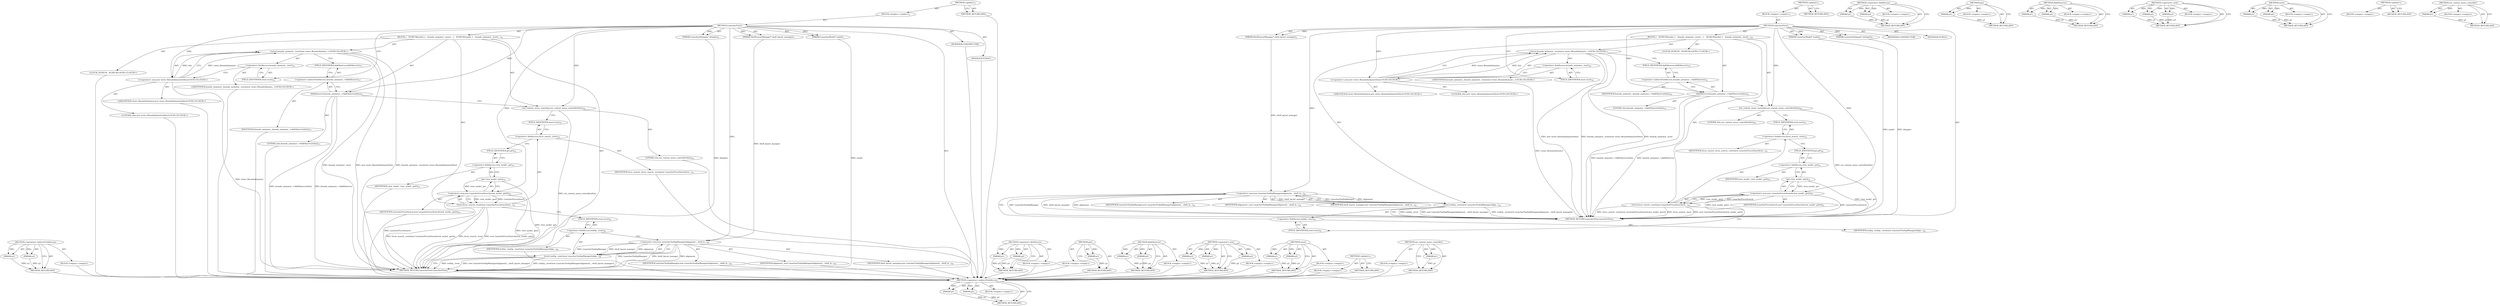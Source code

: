 digraph "set_context_menu_controller" {
vulnerable_100 [label=<(METHOD,&lt;operator&gt;.indirectFieldAccess)>];
vulnerable_101 [label=<(PARAM,p1)>];
vulnerable_102 [label=<(PARAM,p2)>];
vulnerable_103 [label=<(BLOCK,&lt;empty&gt;,&lt;empty&gt;)>];
vulnerable_104 [label=<(METHOD_RETURN,ANY)>];
vulnerable_6 [label=<(METHOD,&lt;global&gt;)<SUB>1</SUB>>];
vulnerable_7 [label=<(BLOCK,&lt;empty&gt;,&lt;empty&gt;)<SUB>1</SUB>>];
vulnerable_8 [label=<(METHOD,LauncherView)<SUB>1</SUB>>];
vulnerable_9 [label=<(PARAM,LauncherModel* model)<SUB>1</SUB>>];
vulnerable_10 [label=<(PARAM,LauncherDelegate* delegate)<SUB>2</SUB>>];
vulnerable_11 [label=<(PARAM,ShelfLayoutManager* shelf_layout_manager)<SUB>3</SUB>>];
vulnerable_12 [label=<(BLOCK,{
   DCHECK(model_);
   bounds_animator_.reset(...,{
   DCHECK(model_);
   bounds_animator_.reset(...)<SUB>14</SUB>>];
vulnerable_13 [label="<(LOCAL,DCHECK : DCHECK)<SUB>15</SUB>>"];
vulnerable_14 [label="<(reset,bounds_animator_.reset(new views::BoundsAnimato...)<SUB>16</SUB>>"];
vulnerable_15 [label=<(&lt;operator&gt;.fieldAccess,bounds_animator_.reset)<SUB>16</SUB>>];
vulnerable_16 [label="<(IDENTIFIER,bounds_animator_,bounds_animator_.reset(new views::BoundsAnimato...)<SUB>16</SUB>>"];
vulnerable_17 [label=<(FIELD_IDENTIFIER,reset,reset)<SUB>16</SUB>>];
vulnerable_18 [label="<(&lt;operator&gt;.new,new views::BoundsAnimator(this))<SUB>16</SUB>>"];
vulnerable_19 [label="<(IDENTIFIER,views::BoundsAnimator,new views::BoundsAnimator(this))<SUB>16</SUB>>"];
vulnerable_20 [label="<(LITERAL,this,new views::BoundsAnimator(this))<SUB>16</SUB>>"];
vulnerable_21 [label=<(AddObserver,bounds_animator_-&gt;AddObserver(this))<SUB>17</SUB>>];
vulnerable_22 [label=<(&lt;operator&gt;.indirectFieldAccess,bounds_animator_-&gt;AddObserver)<SUB>17</SUB>>];
vulnerable_23 [label=<(IDENTIFIER,bounds_animator_,bounds_animator_-&gt;AddObserver(this))<SUB>17</SUB>>];
vulnerable_24 [label=<(FIELD_IDENTIFIER,AddObserver,AddObserver)<SUB>17</SUB>>];
vulnerable_25 [label=<(LITERAL,this,bounds_animator_-&gt;AddObserver(this))<SUB>17</SUB>>];
vulnerable_26 [label=<(set_context_menu_controller,set_context_menu_controller(this))<SUB>18</SUB>>];
vulnerable_27 [label=<(LITERAL,this,set_context_menu_controller(this))<SUB>18</SUB>>];
vulnerable_28 [label=<(reset,focus_search_.reset(new LauncherFocusSearch(vie...)<SUB>19</SUB>>];
vulnerable_29 [label=<(&lt;operator&gt;.fieldAccess,focus_search_.reset)<SUB>19</SUB>>];
vulnerable_30 [label=<(IDENTIFIER,focus_search_,focus_search_.reset(new LauncherFocusSearch(vie...)<SUB>19</SUB>>];
vulnerable_31 [label=<(FIELD_IDENTIFIER,reset,reset)<SUB>19</SUB>>];
vulnerable_32 [label=<(&lt;operator&gt;.new,new LauncherFocusSearch(view_model_.get()))<SUB>19</SUB>>];
vulnerable_33 [label=<(IDENTIFIER,LauncherFocusSearch,new LauncherFocusSearch(view_model_.get()))<SUB>19</SUB>>];
vulnerable_34 [label=<(get,view_model_.get())<SUB>19</SUB>>];
vulnerable_35 [label=<(&lt;operator&gt;.fieldAccess,view_model_.get)<SUB>19</SUB>>];
vulnerable_36 [label=<(IDENTIFIER,view_model_,view_model_.get())<SUB>19</SUB>>];
vulnerable_37 [label=<(FIELD_IDENTIFIER,get,get)<SUB>19</SUB>>];
vulnerable_38 [label=<(reset,tooltip_.reset(new LauncherTooltipManager(align...)<SUB>20</SUB>>];
vulnerable_39 [label=<(&lt;operator&gt;.fieldAccess,tooltip_.reset)<SUB>20</SUB>>];
vulnerable_40 [label=<(IDENTIFIER,tooltip_,tooltip_.reset(new LauncherTooltipManager(align...)<SUB>20</SUB>>];
vulnerable_41 [label=<(FIELD_IDENTIFIER,reset,reset)<SUB>20</SUB>>];
vulnerable_42 [label=<(&lt;operator&gt;.new,new LauncherTooltipManager(alignment_, shelf_la...)<SUB>20</SUB>>];
vulnerable_43 [label=<(IDENTIFIER,LauncherTooltipManager,new LauncherTooltipManager(alignment_, shelf_la...)<SUB>20</SUB>>];
vulnerable_44 [label=<(IDENTIFIER,alignment_,new LauncherTooltipManager(alignment_, shelf_la...)<SUB>20</SUB>>];
vulnerable_45 [label=<(IDENTIFIER,shelf_layout_manager,new LauncherTooltipManager(alignment_, shelf_la...)<SUB>20</SUB>>];
vulnerable_46 [label=<(MODIFIER,CONSTRUCTOR)>];
vulnerable_47 [label=<(MODIFIER,PUBLIC)>];
vulnerable_48 [label=<(METHOD_RETURN,LauncherView.LauncherView)<SUB>1</SUB>>];
vulnerable_50 [label=<(METHOD_RETURN,ANY)<SUB>1</SUB>>];
vulnerable_84 [label=<(METHOD,&lt;operator&gt;.fieldAccess)>];
vulnerable_85 [label=<(PARAM,p1)>];
vulnerable_86 [label=<(PARAM,p2)>];
vulnerable_87 [label=<(BLOCK,&lt;empty&gt;,&lt;empty&gt;)>];
vulnerable_88 [label=<(METHOD_RETURN,ANY)>];
vulnerable_109 [label=<(METHOD,get)>];
vulnerable_110 [label=<(PARAM,p1)>];
vulnerable_111 [label=<(BLOCK,&lt;empty&gt;,&lt;empty&gt;)>];
vulnerable_112 [label=<(METHOD_RETURN,ANY)>];
vulnerable_95 [label=<(METHOD,AddObserver)>];
vulnerable_96 [label=<(PARAM,p1)>];
vulnerable_97 [label=<(PARAM,p2)>];
vulnerable_98 [label=<(BLOCK,&lt;empty&gt;,&lt;empty&gt;)>];
vulnerable_99 [label=<(METHOD_RETURN,ANY)>];
vulnerable_89 [label=<(METHOD,&lt;operator&gt;.new)>];
vulnerable_90 [label=<(PARAM,p1)>];
vulnerable_91 [label=<(PARAM,p2)>];
vulnerable_92 [label=<(PARAM,p3)>];
vulnerable_93 [label=<(BLOCK,&lt;empty&gt;,&lt;empty&gt;)>];
vulnerable_94 [label=<(METHOD_RETURN,ANY)>];
vulnerable_79 [label=<(METHOD,reset)>];
vulnerable_80 [label=<(PARAM,p1)>];
vulnerable_81 [label=<(PARAM,p2)>];
vulnerable_82 [label=<(BLOCK,&lt;empty&gt;,&lt;empty&gt;)>];
vulnerable_83 [label=<(METHOD_RETURN,ANY)>];
vulnerable_73 [label=<(METHOD,&lt;global&gt;)<SUB>1</SUB>>];
vulnerable_74 [label=<(BLOCK,&lt;empty&gt;,&lt;empty&gt;)>];
vulnerable_75 [label=<(METHOD_RETURN,ANY)>];
vulnerable_105 [label=<(METHOD,set_context_menu_controller)>];
vulnerable_106 [label=<(PARAM,p1)>];
vulnerable_107 [label=<(BLOCK,&lt;empty&gt;,&lt;empty&gt;)>];
vulnerable_108 [label=<(METHOD_RETURN,ANY)>];
fixed_100 [label=<(METHOD,&lt;operator&gt;.indirectFieldAccess)>];
fixed_101 [label=<(PARAM,p1)>];
fixed_102 [label=<(PARAM,p2)>];
fixed_103 [label=<(BLOCK,&lt;empty&gt;,&lt;empty&gt;)>];
fixed_104 [label=<(METHOD_RETURN,ANY)>];
fixed_6 [label=<(METHOD,&lt;global&gt;)<SUB>1</SUB>>];
fixed_7 [label=<(BLOCK,&lt;empty&gt;,&lt;empty&gt;)<SUB>1</SUB>>];
fixed_8 [label=<(METHOD,LauncherView)<SUB>1</SUB>>];
fixed_9 [label=<(PARAM,LauncherModel* model)<SUB>1</SUB>>];
fixed_10 [label=<(PARAM,LauncherDelegate* delegate)<SUB>2</SUB>>];
fixed_11 [label=<(PARAM,ShelfLayoutManager* shelf_layout_manager)<SUB>3</SUB>>];
fixed_12 [label=<(BLOCK,{
   DCHECK(model_);
   bounds_animator_.reset(...,{
   DCHECK(model_);
   bounds_animator_.reset(...)<SUB>16</SUB>>];
fixed_13 [label="<(LOCAL,DCHECK : DCHECK)<SUB>17</SUB>>"];
fixed_14 [label="<(reset,bounds_animator_.reset(new views::BoundsAnimato...)<SUB>18</SUB>>"];
fixed_15 [label=<(&lt;operator&gt;.fieldAccess,bounds_animator_.reset)<SUB>18</SUB>>];
fixed_16 [label="<(IDENTIFIER,bounds_animator_,bounds_animator_.reset(new views::BoundsAnimato...)<SUB>18</SUB>>"];
fixed_17 [label=<(FIELD_IDENTIFIER,reset,reset)<SUB>18</SUB>>];
fixed_18 [label="<(&lt;operator&gt;.new,new views::BoundsAnimator(this))<SUB>18</SUB>>"];
fixed_19 [label="<(IDENTIFIER,views::BoundsAnimator,new views::BoundsAnimator(this))<SUB>18</SUB>>"];
fixed_20 [label="<(LITERAL,this,new views::BoundsAnimator(this))<SUB>18</SUB>>"];
fixed_21 [label=<(AddObserver,bounds_animator_-&gt;AddObserver(this))<SUB>19</SUB>>];
fixed_22 [label=<(&lt;operator&gt;.indirectFieldAccess,bounds_animator_-&gt;AddObserver)<SUB>19</SUB>>];
fixed_23 [label=<(IDENTIFIER,bounds_animator_,bounds_animator_-&gt;AddObserver(this))<SUB>19</SUB>>];
fixed_24 [label=<(FIELD_IDENTIFIER,AddObserver,AddObserver)<SUB>19</SUB>>];
fixed_25 [label=<(LITERAL,this,bounds_animator_-&gt;AddObserver(this))<SUB>19</SUB>>];
fixed_26 [label=<(set_context_menu_controller,set_context_menu_controller(this))<SUB>20</SUB>>];
fixed_27 [label=<(LITERAL,this,set_context_menu_controller(this))<SUB>20</SUB>>];
fixed_28 [label=<(reset,focus_search_.reset(new LauncherFocusSearch(vie...)<SUB>21</SUB>>];
fixed_29 [label=<(&lt;operator&gt;.fieldAccess,focus_search_.reset)<SUB>21</SUB>>];
fixed_30 [label=<(IDENTIFIER,focus_search_,focus_search_.reset(new LauncherFocusSearch(vie...)<SUB>21</SUB>>];
fixed_31 [label=<(FIELD_IDENTIFIER,reset,reset)<SUB>21</SUB>>];
fixed_32 [label=<(&lt;operator&gt;.new,new LauncherFocusSearch(view_model_.get()))<SUB>21</SUB>>];
fixed_33 [label=<(IDENTIFIER,LauncherFocusSearch,new LauncherFocusSearch(view_model_.get()))<SUB>21</SUB>>];
fixed_34 [label=<(get,view_model_.get())<SUB>21</SUB>>];
fixed_35 [label=<(&lt;operator&gt;.fieldAccess,view_model_.get)<SUB>21</SUB>>];
fixed_36 [label=<(IDENTIFIER,view_model_,view_model_.get())<SUB>21</SUB>>];
fixed_37 [label=<(FIELD_IDENTIFIER,get,get)<SUB>21</SUB>>];
fixed_38 [label=<(reset,tooltip_.reset(new LauncherTooltipManager(align...)<SUB>22</SUB>>];
fixed_39 [label=<(&lt;operator&gt;.fieldAccess,tooltip_.reset)<SUB>22</SUB>>];
fixed_40 [label=<(IDENTIFIER,tooltip_,tooltip_.reset(new LauncherTooltipManager(align...)<SUB>22</SUB>>];
fixed_41 [label=<(FIELD_IDENTIFIER,reset,reset)<SUB>22</SUB>>];
fixed_42 [label=<(&lt;operator&gt;.new,new LauncherTooltipManager(alignment_, shelf_la...)<SUB>22</SUB>>];
fixed_43 [label=<(IDENTIFIER,LauncherTooltipManager,new LauncherTooltipManager(alignment_, shelf_la...)<SUB>22</SUB>>];
fixed_44 [label=<(IDENTIFIER,alignment_,new LauncherTooltipManager(alignment_, shelf_la...)<SUB>22</SUB>>];
fixed_45 [label=<(IDENTIFIER,shelf_layout_manager,new LauncherTooltipManager(alignment_, shelf_la...)<SUB>22</SUB>>];
fixed_46 [label=<(MODIFIER,CONSTRUCTOR)>];
fixed_47 [label=<(MODIFIER,PUBLIC)>];
fixed_48 [label=<(METHOD_RETURN,LauncherView.LauncherView)<SUB>1</SUB>>];
fixed_50 [label=<(METHOD_RETURN,ANY)<SUB>1</SUB>>];
fixed_84 [label=<(METHOD,&lt;operator&gt;.fieldAccess)>];
fixed_85 [label=<(PARAM,p1)>];
fixed_86 [label=<(PARAM,p2)>];
fixed_87 [label=<(BLOCK,&lt;empty&gt;,&lt;empty&gt;)>];
fixed_88 [label=<(METHOD_RETURN,ANY)>];
fixed_109 [label=<(METHOD,get)>];
fixed_110 [label=<(PARAM,p1)>];
fixed_111 [label=<(BLOCK,&lt;empty&gt;,&lt;empty&gt;)>];
fixed_112 [label=<(METHOD_RETURN,ANY)>];
fixed_95 [label=<(METHOD,AddObserver)>];
fixed_96 [label=<(PARAM,p1)>];
fixed_97 [label=<(PARAM,p2)>];
fixed_98 [label=<(BLOCK,&lt;empty&gt;,&lt;empty&gt;)>];
fixed_99 [label=<(METHOD_RETURN,ANY)>];
fixed_89 [label=<(METHOD,&lt;operator&gt;.new)>];
fixed_90 [label=<(PARAM,p1)>];
fixed_91 [label=<(PARAM,p2)>];
fixed_92 [label=<(PARAM,p3)>];
fixed_93 [label=<(BLOCK,&lt;empty&gt;,&lt;empty&gt;)>];
fixed_94 [label=<(METHOD_RETURN,ANY)>];
fixed_79 [label=<(METHOD,reset)>];
fixed_80 [label=<(PARAM,p1)>];
fixed_81 [label=<(PARAM,p2)>];
fixed_82 [label=<(BLOCK,&lt;empty&gt;,&lt;empty&gt;)>];
fixed_83 [label=<(METHOD_RETURN,ANY)>];
fixed_73 [label=<(METHOD,&lt;global&gt;)<SUB>1</SUB>>];
fixed_74 [label=<(BLOCK,&lt;empty&gt;,&lt;empty&gt;)>];
fixed_75 [label=<(METHOD_RETURN,ANY)>];
fixed_105 [label=<(METHOD,set_context_menu_controller)>];
fixed_106 [label=<(PARAM,p1)>];
fixed_107 [label=<(BLOCK,&lt;empty&gt;,&lt;empty&gt;)>];
fixed_108 [label=<(METHOD_RETURN,ANY)>];
vulnerable_100 -> vulnerable_101  [key=0, label="AST: "];
vulnerable_100 -> vulnerable_101  [key=1, label="DDG: "];
vulnerable_100 -> vulnerable_103  [key=0, label="AST: "];
vulnerable_100 -> vulnerable_102  [key=0, label="AST: "];
vulnerable_100 -> vulnerable_102  [key=1, label="DDG: "];
vulnerable_100 -> vulnerable_104  [key=0, label="AST: "];
vulnerable_100 -> vulnerable_104  [key=1, label="CFG: "];
vulnerable_101 -> vulnerable_104  [key=0, label="DDG: p1"];
vulnerable_102 -> vulnerable_104  [key=0, label="DDG: p2"];
vulnerable_103 -> fixed_100  [key=0];
vulnerable_104 -> fixed_100  [key=0];
vulnerable_6 -> vulnerable_7  [key=0, label="AST: "];
vulnerable_6 -> vulnerable_50  [key=0, label="AST: "];
vulnerable_6 -> vulnerable_50  [key=1, label="CFG: "];
vulnerable_7 -> vulnerable_8  [key=0, label="AST: "];
vulnerable_8 -> vulnerable_9  [key=0, label="AST: "];
vulnerable_8 -> vulnerable_9  [key=1, label="DDG: "];
vulnerable_8 -> vulnerable_10  [key=0, label="AST: "];
vulnerable_8 -> vulnerable_10  [key=1, label="DDG: "];
vulnerable_8 -> vulnerable_11  [key=0, label="AST: "];
vulnerable_8 -> vulnerable_11  [key=1, label="DDG: "];
vulnerable_8 -> vulnerable_12  [key=0, label="AST: "];
vulnerable_8 -> vulnerable_46  [key=0, label="AST: "];
vulnerable_8 -> vulnerable_47  [key=0, label="AST: "];
vulnerable_8 -> vulnerable_48  [key=0, label="AST: "];
vulnerable_8 -> vulnerable_17  [key=0, label="CFG: "];
vulnerable_8 -> vulnerable_21  [key=0, label="DDG: "];
vulnerable_8 -> vulnerable_26  [key=0, label="DDG: "];
vulnerable_8 -> vulnerable_18  [key=0, label="DDG: "];
vulnerable_8 -> vulnerable_32  [key=0, label="DDG: "];
vulnerable_8 -> vulnerable_42  [key=0, label="DDG: "];
vulnerable_9 -> vulnerable_48  [key=0, label="DDG: model"];
vulnerable_10 -> vulnerable_48  [key=0, label="DDG: delegate"];
vulnerable_11 -> vulnerable_42  [key=0, label="DDG: shelf_layout_manager"];
vulnerable_12 -> vulnerable_13  [key=0, label="AST: "];
vulnerable_12 -> vulnerable_14  [key=0, label="AST: "];
vulnerable_12 -> vulnerable_21  [key=0, label="AST: "];
vulnerable_12 -> vulnerable_26  [key=0, label="AST: "];
vulnerable_12 -> vulnerable_28  [key=0, label="AST: "];
vulnerable_12 -> vulnerable_38  [key=0, label="AST: "];
vulnerable_13 -> fixed_100  [key=0];
vulnerable_14 -> vulnerable_15  [key=0, label="AST: "];
vulnerable_14 -> vulnerable_18  [key=0, label="AST: "];
vulnerable_14 -> vulnerable_24  [key=0, label="CFG: "];
vulnerable_14 -> vulnerable_48  [key=0, label="DDG: bounds_animator_.reset"];
vulnerable_14 -> vulnerable_48  [key=1, label="DDG: new views::BoundsAnimator(this)"];
vulnerable_14 -> vulnerable_48  [key=2, label="DDG: bounds_animator_.reset(new views::BoundsAnimator(this))"];
vulnerable_15 -> vulnerable_16  [key=0, label="AST: "];
vulnerable_15 -> vulnerable_17  [key=0, label="AST: "];
vulnerable_15 -> vulnerable_18  [key=0, label="CFG: "];
vulnerable_16 -> fixed_100  [key=0];
vulnerable_17 -> vulnerable_15  [key=0, label="CFG: "];
vulnerable_18 -> vulnerable_19  [key=0, label="AST: "];
vulnerable_18 -> vulnerable_20  [key=0, label="AST: "];
vulnerable_18 -> vulnerable_14  [key=0, label="CFG: "];
vulnerable_18 -> vulnerable_14  [key=1, label="DDG: views::BoundsAnimator"];
vulnerable_18 -> vulnerable_14  [key=2, label="DDG: this"];
vulnerable_18 -> vulnerable_48  [key=0, label="DDG: views::BoundsAnimator"];
vulnerable_19 -> fixed_100  [key=0];
vulnerable_20 -> fixed_100  [key=0];
vulnerable_21 -> vulnerable_22  [key=0, label="AST: "];
vulnerable_21 -> vulnerable_25  [key=0, label="AST: "];
vulnerable_21 -> vulnerable_26  [key=0, label="CFG: "];
vulnerable_21 -> vulnerable_48  [key=0, label="DDG: bounds_animator_-&gt;AddObserver"];
vulnerable_21 -> vulnerable_48  [key=1, label="DDG: bounds_animator_-&gt;AddObserver(this)"];
vulnerable_22 -> vulnerable_23  [key=0, label="AST: "];
vulnerable_22 -> vulnerable_24  [key=0, label="AST: "];
vulnerable_22 -> vulnerable_21  [key=0, label="CFG: "];
vulnerable_23 -> fixed_100  [key=0];
vulnerable_24 -> vulnerable_22  [key=0, label="CFG: "];
vulnerable_25 -> fixed_100  [key=0];
vulnerable_26 -> vulnerable_27  [key=0, label="AST: "];
vulnerable_26 -> vulnerable_31  [key=0, label="CFG: "];
vulnerable_26 -> vulnerable_48  [key=0, label="DDG: set_context_menu_controller(this)"];
vulnerable_27 -> fixed_100  [key=0];
vulnerable_28 -> vulnerable_29  [key=0, label="AST: "];
vulnerable_28 -> vulnerable_32  [key=0, label="AST: "];
vulnerable_28 -> vulnerable_41  [key=0, label="CFG: "];
vulnerable_28 -> vulnerable_48  [key=0, label="DDG: focus_search_.reset"];
vulnerable_28 -> vulnerable_48  [key=1, label="DDG: new LauncherFocusSearch(view_model_.get())"];
vulnerable_28 -> vulnerable_48  [key=2, label="DDG: focus_search_.reset(new LauncherFocusSearch(view_model_.get()))"];
vulnerable_29 -> vulnerable_30  [key=0, label="AST: "];
vulnerable_29 -> vulnerable_31  [key=0, label="AST: "];
vulnerable_29 -> vulnerable_37  [key=0, label="CFG: "];
vulnerable_30 -> fixed_100  [key=0];
vulnerable_31 -> vulnerable_29  [key=0, label="CFG: "];
vulnerable_32 -> vulnerable_33  [key=0, label="AST: "];
vulnerable_32 -> vulnerable_34  [key=0, label="AST: "];
vulnerable_32 -> vulnerable_28  [key=0, label="CFG: "];
vulnerable_32 -> vulnerable_28  [key=1, label="DDG: LauncherFocusSearch"];
vulnerable_32 -> vulnerable_28  [key=2, label="DDG: view_model_.get()"];
vulnerable_32 -> vulnerable_48  [key=0, label="DDG: view_model_.get()"];
vulnerable_32 -> vulnerable_48  [key=1, label="DDG: LauncherFocusSearch"];
vulnerable_33 -> fixed_100  [key=0];
vulnerable_34 -> vulnerable_35  [key=0, label="AST: "];
vulnerable_34 -> vulnerable_32  [key=0, label="CFG: "];
vulnerable_34 -> vulnerable_32  [key=1, label="DDG: view_model_.get"];
vulnerable_34 -> vulnerable_48  [key=0, label="DDG: view_model_.get"];
vulnerable_35 -> vulnerable_36  [key=0, label="AST: "];
vulnerable_35 -> vulnerable_37  [key=0, label="AST: "];
vulnerable_35 -> vulnerable_34  [key=0, label="CFG: "];
vulnerable_36 -> fixed_100  [key=0];
vulnerable_37 -> vulnerable_35  [key=0, label="CFG: "];
vulnerable_38 -> vulnerable_39  [key=0, label="AST: "];
vulnerable_38 -> vulnerable_42  [key=0, label="AST: "];
vulnerable_38 -> vulnerable_48  [key=0, label="CFG: "];
vulnerable_38 -> vulnerable_48  [key=1, label="DDG: tooltip_.reset"];
vulnerable_38 -> vulnerable_48  [key=2, label="DDG: new LauncherTooltipManager(alignment_, shelf_layout_manager)"];
vulnerable_38 -> vulnerable_48  [key=3, label="DDG: tooltip_.reset(new LauncherTooltipManager(alignment_, shelf_layout_manager))"];
vulnerable_39 -> vulnerable_40  [key=0, label="AST: "];
vulnerable_39 -> vulnerable_41  [key=0, label="AST: "];
vulnerable_39 -> vulnerable_42  [key=0, label="CFG: "];
vulnerable_40 -> fixed_100  [key=0];
vulnerable_41 -> vulnerable_39  [key=0, label="CFG: "];
vulnerable_42 -> vulnerable_43  [key=0, label="AST: "];
vulnerable_42 -> vulnerable_44  [key=0, label="AST: "];
vulnerable_42 -> vulnerable_45  [key=0, label="AST: "];
vulnerable_42 -> vulnerable_38  [key=0, label="CFG: "];
vulnerable_42 -> vulnerable_38  [key=1, label="DDG: LauncherTooltipManager"];
vulnerable_42 -> vulnerable_38  [key=2, label="DDG: alignment_"];
vulnerable_42 -> vulnerable_38  [key=3, label="DDG: shelf_layout_manager"];
vulnerable_42 -> vulnerable_48  [key=0, label="DDG: LauncherTooltipManager"];
vulnerable_42 -> vulnerable_48  [key=1, label="DDG: shelf_layout_manager"];
vulnerable_42 -> vulnerable_48  [key=2, label="DDG: alignment_"];
vulnerable_43 -> fixed_100  [key=0];
vulnerable_44 -> fixed_100  [key=0];
vulnerable_45 -> fixed_100  [key=0];
vulnerable_46 -> fixed_100  [key=0];
vulnerable_47 -> fixed_100  [key=0];
vulnerable_48 -> fixed_100  [key=0];
vulnerable_50 -> fixed_100  [key=0];
vulnerable_84 -> vulnerable_85  [key=0, label="AST: "];
vulnerable_84 -> vulnerable_85  [key=1, label="DDG: "];
vulnerable_84 -> vulnerable_87  [key=0, label="AST: "];
vulnerable_84 -> vulnerable_86  [key=0, label="AST: "];
vulnerable_84 -> vulnerable_86  [key=1, label="DDG: "];
vulnerable_84 -> vulnerable_88  [key=0, label="AST: "];
vulnerable_84 -> vulnerable_88  [key=1, label="CFG: "];
vulnerable_85 -> vulnerable_88  [key=0, label="DDG: p1"];
vulnerable_86 -> vulnerable_88  [key=0, label="DDG: p2"];
vulnerable_87 -> fixed_100  [key=0];
vulnerable_88 -> fixed_100  [key=0];
vulnerable_109 -> vulnerable_110  [key=0, label="AST: "];
vulnerable_109 -> vulnerable_110  [key=1, label="DDG: "];
vulnerable_109 -> vulnerable_111  [key=0, label="AST: "];
vulnerable_109 -> vulnerable_112  [key=0, label="AST: "];
vulnerable_109 -> vulnerable_112  [key=1, label="CFG: "];
vulnerable_110 -> vulnerable_112  [key=0, label="DDG: p1"];
vulnerable_111 -> fixed_100  [key=0];
vulnerable_112 -> fixed_100  [key=0];
vulnerable_95 -> vulnerable_96  [key=0, label="AST: "];
vulnerable_95 -> vulnerable_96  [key=1, label="DDG: "];
vulnerable_95 -> vulnerable_98  [key=0, label="AST: "];
vulnerable_95 -> vulnerable_97  [key=0, label="AST: "];
vulnerable_95 -> vulnerable_97  [key=1, label="DDG: "];
vulnerable_95 -> vulnerable_99  [key=0, label="AST: "];
vulnerable_95 -> vulnerable_99  [key=1, label="CFG: "];
vulnerable_96 -> vulnerable_99  [key=0, label="DDG: p1"];
vulnerable_97 -> vulnerable_99  [key=0, label="DDG: p2"];
vulnerable_98 -> fixed_100  [key=0];
vulnerable_99 -> fixed_100  [key=0];
vulnerable_89 -> vulnerable_90  [key=0, label="AST: "];
vulnerable_89 -> vulnerable_90  [key=1, label="DDG: "];
vulnerable_89 -> vulnerable_93  [key=0, label="AST: "];
vulnerable_89 -> vulnerable_91  [key=0, label="AST: "];
vulnerable_89 -> vulnerable_91  [key=1, label="DDG: "];
vulnerable_89 -> vulnerable_94  [key=0, label="AST: "];
vulnerable_89 -> vulnerable_94  [key=1, label="CFG: "];
vulnerable_89 -> vulnerable_92  [key=0, label="AST: "];
vulnerable_89 -> vulnerable_92  [key=1, label="DDG: "];
vulnerable_90 -> vulnerable_94  [key=0, label="DDG: p1"];
vulnerable_91 -> vulnerable_94  [key=0, label="DDG: p2"];
vulnerable_92 -> vulnerable_94  [key=0, label="DDG: p3"];
vulnerable_93 -> fixed_100  [key=0];
vulnerable_94 -> fixed_100  [key=0];
vulnerable_79 -> vulnerable_80  [key=0, label="AST: "];
vulnerable_79 -> vulnerable_80  [key=1, label="DDG: "];
vulnerable_79 -> vulnerable_82  [key=0, label="AST: "];
vulnerable_79 -> vulnerable_81  [key=0, label="AST: "];
vulnerable_79 -> vulnerable_81  [key=1, label="DDG: "];
vulnerable_79 -> vulnerable_83  [key=0, label="AST: "];
vulnerable_79 -> vulnerable_83  [key=1, label="CFG: "];
vulnerable_80 -> vulnerable_83  [key=0, label="DDG: p1"];
vulnerable_81 -> vulnerable_83  [key=0, label="DDG: p2"];
vulnerable_82 -> fixed_100  [key=0];
vulnerable_83 -> fixed_100  [key=0];
vulnerable_73 -> vulnerable_74  [key=0, label="AST: "];
vulnerable_73 -> vulnerable_75  [key=0, label="AST: "];
vulnerable_73 -> vulnerable_75  [key=1, label="CFG: "];
vulnerable_74 -> fixed_100  [key=0];
vulnerable_75 -> fixed_100  [key=0];
vulnerable_105 -> vulnerable_106  [key=0, label="AST: "];
vulnerable_105 -> vulnerable_106  [key=1, label="DDG: "];
vulnerable_105 -> vulnerable_107  [key=0, label="AST: "];
vulnerable_105 -> vulnerable_108  [key=0, label="AST: "];
vulnerable_105 -> vulnerable_108  [key=1, label="CFG: "];
vulnerable_106 -> vulnerable_108  [key=0, label="DDG: p1"];
vulnerable_107 -> fixed_100  [key=0];
vulnerable_108 -> fixed_100  [key=0];
fixed_100 -> fixed_101  [key=0, label="AST: "];
fixed_100 -> fixed_101  [key=1, label="DDG: "];
fixed_100 -> fixed_103  [key=0, label="AST: "];
fixed_100 -> fixed_102  [key=0, label="AST: "];
fixed_100 -> fixed_102  [key=1, label="DDG: "];
fixed_100 -> fixed_104  [key=0, label="AST: "];
fixed_100 -> fixed_104  [key=1, label="CFG: "];
fixed_101 -> fixed_104  [key=0, label="DDG: p1"];
fixed_102 -> fixed_104  [key=0, label="DDG: p2"];
fixed_6 -> fixed_7  [key=0, label="AST: "];
fixed_6 -> fixed_50  [key=0, label="AST: "];
fixed_6 -> fixed_50  [key=1, label="CFG: "];
fixed_7 -> fixed_8  [key=0, label="AST: "];
fixed_8 -> fixed_9  [key=0, label="AST: "];
fixed_8 -> fixed_9  [key=1, label="DDG: "];
fixed_8 -> fixed_10  [key=0, label="AST: "];
fixed_8 -> fixed_10  [key=1, label="DDG: "];
fixed_8 -> fixed_11  [key=0, label="AST: "];
fixed_8 -> fixed_11  [key=1, label="DDG: "];
fixed_8 -> fixed_12  [key=0, label="AST: "];
fixed_8 -> fixed_46  [key=0, label="AST: "];
fixed_8 -> fixed_47  [key=0, label="AST: "];
fixed_8 -> fixed_48  [key=0, label="AST: "];
fixed_8 -> fixed_17  [key=0, label="CFG: "];
fixed_8 -> fixed_21  [key=0, label="DDG: "];
fixed_8 -> fixed_26  [key=0, label="DDG: "];
fixed_8 -> fixed_18  [key=0, label="DDG: "];
fixed_8 -> fixed_32  [key=0, label="DDG: "];
fixed_8 -> fixed_42  [key=0, label="DDG: "];
fixed_9 -> fixed_48  [key=0, label="DDG: model"];
fixed_10 -> fixed_48  [key=0, label="DDG: delegate"];
fixed_11 -> fixed_42  [key=0, label="DDG: shelf_layout_manager"];
fixed_12 -> fixed_13  [key=0, label="AST: "];
fixed_12 -> fixed_14  [key=0, label="AST: "];
fixed_12 -> fixed_21  [key=0, label="AST: "];
fixed_12 -> fixed_26  [key=0, label="AST: "];
fixed_12 -> fixed_28  [key=0, label="AST: "];
fixed_12 -> fixed_38  [key=0, label="AST: "];
fixed_14 -> fixed_15  [key=0, label="AST: "];
fixed_14 -> fixed_18  [key=0, label="AST: "];
fixed_14 -> fixed_24  [key=0, label="CFG: "];
fixed_14 -> fixed_48  [key=0, label="DDG: bounds_animator_.reset"];
fixed_14 -> fixed_48  [key=1, label="DDG: new views::BoundsAnimator(this)"];
fixed_14 -> fixed_48  [key=2, label="DDG: bounds_animator_.reset(new views::BoundsAnimator(this))"];
fixed_15 -> fixed_16  [key=0, label="AST: "];
fixed_15 -> fixed_17  [key=0, label="AST: "];
fixed_15 -> fixed_18  [key=0, label="CFG: "];
fixed_17 -> fixed_15  [key=0, label="CFG: "];
fixed_18 -> fixed_19  [key=0, label="AST: "];
fixed_18 -> fixed_20  [key=0, label="AST: "];
fixed_18 -> fixed_14  [key=0, label="CFG: "];
fixed_18 -> fixed_14  [key=1, label="DDG: views::BoundsAnimator"];
fixed_18 -> fixed_14  [key=2, label="DDG: this"];
fixed_18 -> fixed_48  [key=0, label="DDG: views::BoundsAnimator"];
fixed_21 -> fixed_22  [key=0, label="AST: "];
fixed_21 -> fixed_25  [key=0, label="AST: "];
fixed_21 -> fixed_26  [key=0, label="CFG: "];
fixed_21 -> fixed_48  [key=0, label="DDG: bounds_animator_-&gt;AddObserver"];
fixed_21 -> fixed_48  [key=1, label="DDG: bounds_animator_-&gt;AddObserver(this)"];
fixed_22 -> fixed_23  [key=0, label="AST: "];
fixed_22 -> fixed_24  [key=0, label="AST: "];
fixed_22 -> fixed_21  [key=0, label="CFG: "];
fixed_24 -> fixed_22  [key=0, label="CFG: "];
fixed_26 -> fixed_27  [key=0, label="AST: "];
fixed_26 -> fixed_31  [key=0, label="CFG: "];
fixed_26 -> fixed_48  [key=0, label="DDG: set_context_menu_controller(this)"];
fixed_28 -> fixed_29  [key=0, label="AST: "];
fixed_28 -> fixed_32  [key=0, label="AST: "];
fixed_28 -> fixed_41  [key=0, label="CFG: "];
fixed_28 -> fixed_48  [key=0, label="DDG: focus_search_.reset"];
fixed_28 -> fixed_48  [key=1, label="DDG: new LauncherFocusSearch(view_model_.get())"];
fixed_28 -> fixed_48  [key=2, label="DDG: focus_search_.reset(new LauncherFocusSearch(view_model_.get()))"];
fixed_29 -> fixed_30  [key=0, label="AST: "];
fixed_29 -> fixed_31  [key=0, label="AST: "];
fixed_29 -> fixed_37  [key=0, label="CFG: "];
fixed_31 -> fixed_29  [key=0, label="CFG: "];
fixed_32 -> fixed_33  [key=0, label="AST: "];
fixed_32 -> fixed_34  [key=0, label="AST: "];
fixed_32 -> fixed_28  [key=0, label="CFG: "];
fixed_32 -> fixed_28  [key=1, label="DDG: LauncherFocusSearch"];
fixed_32 -> fixed_28  [key=2, label="DDG: view_model_.get()"];
fixed_32 -> fixed_48  [key=0, label="DDG: view_model_.get()"];
fixed_32 -> fixed_48  [key=1, label="DDG: LauncherFocusSearch"];
fixed_34 -> fixed_35  [key=0, label="AST: "];
fixed_34 -> fixed_32  [key=0, label="CFG: "];
fixed_34 -> fixed_32  [key=1, label="DDG: view_model_.get"];
fixed_34 -> fixed_48  [key=0, label="DDG: view_model_.get"];
fixed_35 -> fixed_36  [key=0, label="AST: "];
fixed_35 -> fixed_37  [key=0, label="AST: "];
fixed_35 -> fixed_34  [key=0, label="CFG: "];
fixed_37 -> fixed_35  [key=0, label="CFG: "];
fixed_38 -> fixed_39  [key=0, label="AST: "];
fixed_38 -> fixed_42  [key=0, label="AST: "];
fixed_38 -> fixed_48  [key=0, label="CFG: "];
fixed_38 -> fixed_48  [key=1, label="DDG: tooltip_.reset"];
fixed_38 -> fixed_48  [key=2, label="DDG: new LauncherTooltipManager(alignment_, shelf_layout_manager)"];
fixed_38 -> fixed_48  [key=3, label="DDG: tooltip_.reset(new LauncherTooltipManager(alignment_, shelf_layout_manager))"];
fixed_39 -> fixed_40  [key=0, label="AST: "];
fixed_39 -> fixed_41  [key=0, label="AST: "];
fixed_39 -> fixed_42  [key=0, label="CFG: "];
fixed_41 -> fixed_39  [key=0, label="CFG: "];
fixed_42 -> fixed_43  [key=0, label="AST: "];
fixed_42 -> fixed_44  [key=0, label="AST: "];
fixed_42 -> fixed_45  [key=0, label="AST: "];
fixed_42 -> fixed_38  [key=0, label="CFG: "];
fixed_42 -> fixed_38  [key=1, label="DDG: LauncherTooltipManager"];
fixed_42 -> fixed_38  [key=2, label="DDG: alignment_"];
fixed_42 -> fixed_38  [key=3, label="DDG: shelf_layout_manager"];
fixed_42 -> fixed_48  [key=0, label="DDG: LauncherTooltipManager"];
fixed_42 -> fixed_48  [key=1, label="DDG: shelf_layout_manager"];
fixed_42 -> fixed_48  [key=2, label="DDG: alignment_"];
fixed_84 -> fixed_85  [key=0, label="AST: "];
fixed_84 -> fixed_85  [key=1, label="DDG: "];
fixed_84 -> fixed_87  [key=0, label="AST: "];
fixed_84 -> fixed_86  [key=0, label="AST: "];
fixed_84 -> fixed_86  [key=1, label="DDG: "];
fixed_84 -> fixed_88  [key=0, label="AST: "];
fixed_84 -> fixed_88  [key=1, label="CFG: "];
fixed_85 -> fixed_88  [key=0, label="DDG: p1"];
fixed_86 -> fixed_88  [key=0, label="DDG: p2"];
fixed_109 -> fixed_110  [key=0, label="AST: "];
fixed_109 -> fixed_110  [key=1, label="DDG: "];
fixed_109 -> fixed_111  [key=0, label="AST: "];
fixed_109 -> fixed_112  [key=0, label="AST: "];
fixed_109 -> fixed_112  [key=1, label="CFG: "];
fixed_110 -> fixed_112  [key=0, label="DDG: p1"];
fixed_95 -> fixed_96  [key=0, label="AST: "];
fixed_95 -> fixed_96  [key=1, label="DDG: "];
fixed_95 -> fixed_98  [key=0, label="AST: "];
fixed_95 -> fixed_97  [key=0, label="AST: "];
fixed_95 -> fixed_97  [key=1, label="DDG: "];
fixed_95 -> fixed_99  [key=0, label="AST: "];
fixed_95 -> fixed_99  [key=1, label="CFG: "];
fixed_96 -> fixed_99  [key=0, label="DDG: p1"];
fixed_97 -> fixed_99  [key=0, label="DDG: p2"];
fixed_89 -> fixed_90  [key=0, label="AST: "];
fixed_89 -> fixed_90  [key=1, label="DDG: "];
fixed_89 -> fixed_93  [key=0, label="AST: "];
fixed_89 -> fixed_91  [key=0, label="AST: "];
fixed_89 -> fixed_91  [key=1, label="DDG: "];
fixed_89 -> fixed_94  [key=0, label="AST: "];
fixed_89 -> fixed_94  [key=1, label="CFG: "];
fixed_89 -> fixed_92  [key=0, label="AST: "];
fixed_89 -> fixed_92  [key=1, label="DDG: "];
fixed_90 -> fixed_94  [key=0, label="DDG: p1"];
fixed_91 -> fixed_94  [key=0, label="DDG: p2"];
fixed_92 -> fixed_94  [key=0, label="DDG: p3"];
fixed_79 -> fixed_80  [key=0, label="AST: "];
fixed_79 -> fixed_80  [key=1, label="DDG: "];
fixed_79 -> fixed_82  [key=0, label="AST: "];
fixed_79 -> fixed_81  [key=0, label="AST: "];
fixed_79 -> fixed_81  [key=1, label="DDG: "];
fixed_79 -> fixed_83  [key=0, label="AST: "];
fixed_79 -> fixed_83  [key=1, label="CFG: "];
fixed_80 -> fixed_83  [key=0, label="DDG: p1"];
fixed_81 -> fixed_83  [key=0, label="DDG: p2"];
fixed_73 -> fixed_74  [key=0, label="AST: "];
fixed_73 -> fixed_75  [key=0, label="AST: "];
fixed_73 -> fixed_75  [key=1, label="CFG: "];
fixed_105 -> fixed_106  [key=0, label="AST: "];
fixed_105 -> fixed_106  [key=1, label="DDG: "];
fixed_105 -> fixed_107  [key=0, label="AST: "];
fixed_105 -> fixed_108  [key=0, label="AST: "];
fixed_105 -> fixed_108  [key=1, label="CFG: "];
fixed_106 -> fixed_108  [key=0, label="DDG: p1"];
}
